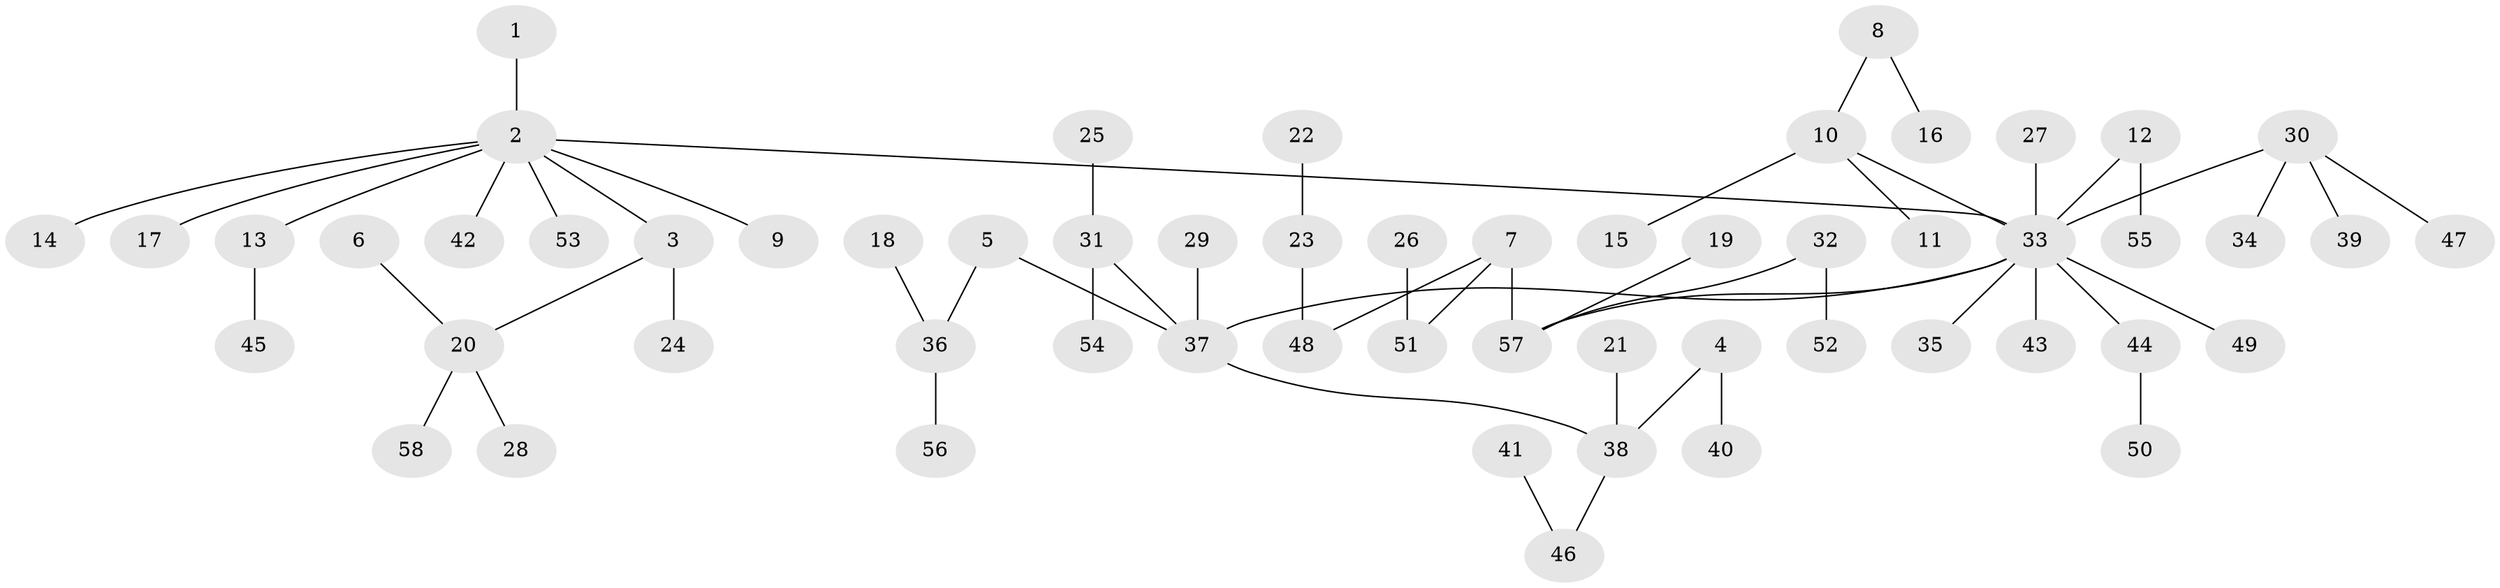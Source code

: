 // original degree distribution, {6: 0.034782608695652174, 7: 0.008695652173913044, 3: 0.13043478260869565, 1: 0.48695652173913045, 5: 0.034782608695652174, 2: 0.2782608695652174, 4: 0.02608695652173913}
// Generated by graph-tools (version 1.1) at 2025/50/03/09/25 03:50:25]
// undirected, 58 vertices, 57 edges
graph export_dot {
graph [start="1"]
  node [color=gray90,style=filled];
  1;
  2;
  3;
  4;
  5;
  6;
  7;
  8;
  9;
  10;
  11;
  12;
  13;
  14;
  15;
  16;
  17;
  18;
  19;
  20;
  21;
  22;
  23;
  24;
  25;
  26;
  27;
  28;
  29;
  30;
  31;
  32;
  33;
  34;
  35;
  36;
  37;
  38;
  39;
  40;
  41;
  42;
  43;
  44;
  45;
  46;
  47;
  48;
  49;
  50;
  51;
  52;
  53;
  54;
  55;
  56;
  57;
  58;
  1 -- 2 [weight=1.0];
  2 -- 3 [weight=1.0];
  2 -- 9 [weight=1.0];
  2 -- 13 [weight=1.0];
  2 -- 14 [weight=1.0];
  2 -- 17 [weight=1.0];
  2 -- 33 [weight=1.0];
  2 -- 42 [weight=1.0];
  2 -- 53 [weight=1.0];
  3 -- 20 [weight=1.0];
  3 -- 24 [weight=1.0];
  4 -- 38 [weight=1.0];
  4 -- 40 [weight=1.0];
  5 -- 36 [weight=1.0];
  5 -- 37 [weight=1.0];
  6 -- 20 [weight=1.0];
  7 -- 48 [weight=1.0];
  7 -- 51 [weight=1.0];
  7 -- 57 [weight=1.0];
  8 -- 10 [weight=1.0];
  8 -- 16 [weight=1.0];
  10 -- 11 [weight=1.0];
  10 -- 15 [weight=1.0];
  10 -- 33 [weight=1.0];
  12 -- 33 [weight=1.0];
  12 -- 55 [weight=1.0];
  13 -- 45 [weight=1.0];
  18 -- 36 [weight=1.0];
  19 -- 57 [weight=1.0];
  20 -- 28 [weight=1.0];
  20 -- 58 [weight=1.0];
  21 -- 38 [weight=1.0];
  22 -- 23 [weight=1.0];
  23 -- 48 [weight=1.0];
  25 -- 31 [weight=1.0];
  26 -- 51 [weight=1.0];
  27 -- 33 [weight=1.0];
  29 -- 37 [weight=1.0];
  30 -- 33 [weight=1.0];
  30 -- 34 [weight=1.0];
  30 -- 39 [weight=1.0];
  30 -- 47 [weight=1.0];
  31 -- 37 [weight=1.0];
  31 -- 54 [weight=1.0];
  32 -- 52 [weight=1.0];
  32 -- 57 [weight=1.0];
  33 -- 35 [weight=1.0];
  33 -- 37 [weight=1.0];
  33 -- 43 [weight=1.0];
  33 -- 44 [weight=1.0];
  33 -- 49 [weight=1.0];
  33 -- 57 [weight=1.0];
  36 -- 56 [weight=1.0];
  37 -- 38 [weight=1.0];
  38 -- 46 [weight=1.0];
  41 -- 46 [weight=1.0];
  44 -- 50 [weight=1.0];
}
